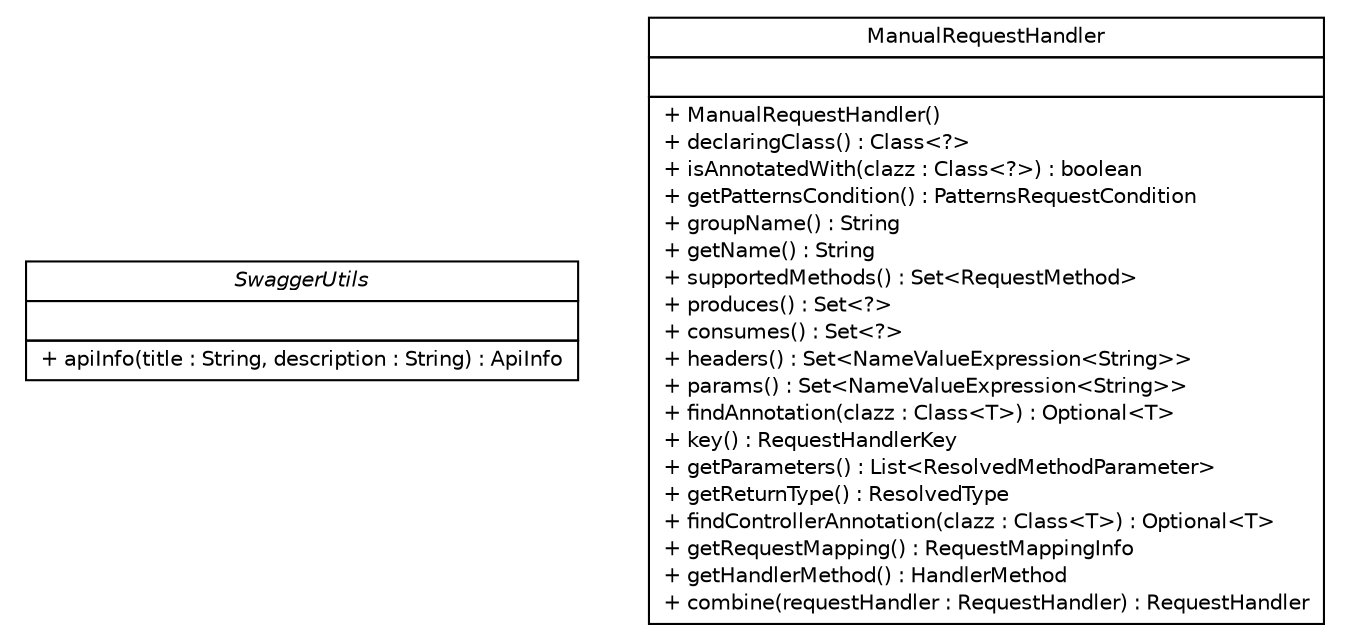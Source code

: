 #!/usr/local/bin/dot
#
# Class diagram 
# Generated by UMLGraph version R5_6-24-gf6e263 (http://www.umlgraph.org/)
#

digraph G {
	edge [fontname="Helvetica",fontsize=10,labelfontname="Helvetica",labelfontsize=10];
	node [fontname="Helvetica",fontsize=10,shape=plaintext];
	nodesep=0.25;
	ranksep=0.5;
	// cn.home1.oss.lib.swagger.SwaggerUtils
	c13 [label=<<table title="cn.home1.oss.lib.swagger.SwaggerUtils" border="0" cellborder="1" cellspacing="0" cellpadding="2" port="p" href="./SwaggerUtils.html">
		<tr><td><table border="0" cellspacing="0" cellpadding="1">
<tr><td align="center" balign="center"><font face="Helvetica-Oblique"> SwaggerUtils </font></td></tr>
		</table></td></tr>
		<tr><td><table border="0" cellspacing="0" cellpadding="1">
<tr><td align="left" balign="left">  </td></tr>
		</table></td></tr>
		<tr><td><table border="0" cellspacing="0" cellpadding="1">
<tr><td align="left" balign="left"> + apiInfo(title : String, description : String) : ApiInfo </td></tr>
		</table></td></tr>
		</table>>, URL="./SwaggerUtils.html", fontname="Helvetica", fontcolor="black", fontsize=10.0];
	// cn.home1.oss.lib.swagger.ManualRequestHandler
	c14 [label=<<table title="cn.home1.oss.lib.swagger.ManualRequestHandler" border="0" cellborder="1" cellspacing="0" cellpadding="2" port="p" href="./ManualRequestHandler.html">
		<tr><td><table border="0" cellspacing="0" cellpadding="1">
<tr><td align="center" balign="center"> ManualRequestHandler </td></tr>
		</table></td></tr>
		<tr><td><table border="0" cellspacing="0" cellpadding="1">
<tr><td align="left" balign="left">  </td></tr>
		</table></td></tr>
		<tr><td><table border="0" cellspacing="0" cellpadding="1">
<tr><td align="left" balign="left"> + ManualRequestHandler() </td></tr>
<tr><td align="left" balign="left"> + declaringClass() : Class&lt;?&gt; </td></tr>
<tr><td align="left" balign="left"> + isAnnotatedWith(clazz : Class&lt;?&gt;) : boolean </td></tr>
<tr><td align="left" balign="left"> + getPatternsCondition() : PatternsRequestCondition </td></tr>
<tr><td align="left" balign="left"> + groupName() : String </td></tr>
<tr><td align="left" balign="left"> + getName() : String </td></tr>
<tr><td align="left" balign="left"> + supportedMethods() : Set&lt;RequestMethod&gt; </td></tr>
<tr><td align="left" balign="left"> + produces() : Set&lt;?&gt; </td></tr>
<tr><td align="left" balign="left"> + consumes() : Set&lt;?&gt; </td></tr>
<tr><td align="left" balign="left"> + headers() : Set&lt;NameValueExpression&lt;String&gt;&gt; </td></tr>
<tr><td align="left" balign="left"> + params() : Set&lt;NameValueExpression&lt;String&gt;&gt; </td></tr>
<tr><td align="left" balign="left"> + findAnnotation(clazz : Class&lt;T&gt;) : Optional&lt;T&gt; </td></tr>
<tr><td align="left" balign="left"> + key() : RequestHandlerKey </td></tr>
<tr><td align="left" balign="left"> + getParameters() : List&lt;ResolvedMethodParameter&gt; </td></tr>
<tr><td align="left" balign="left"> + getReturnType() : ResolvedType </td></tr>
<tr><td align="left" balign="left"> + findControllerAnnotation(clazz : Class&lt;T&gt;) : Optional&lt;T&gt; </td></tr>
<tr><td align="left" balign="left"> + getRequestMapping() : RequestMappingInfo </td></tr>
<tr><td align="left" balign="left"> + getHandlerMethod() : HandlerMethod </td></tr>
<tr><td align="left" balign="left"> + combine(requestHandler : RequestHandler) : RequestHandler </td></tr>
		</table></td></tr>
		</table>>, URL="./ManualRequestHandler.html", fontname="Helvetica", fontcolor="black", fontsize=10.0];
}

